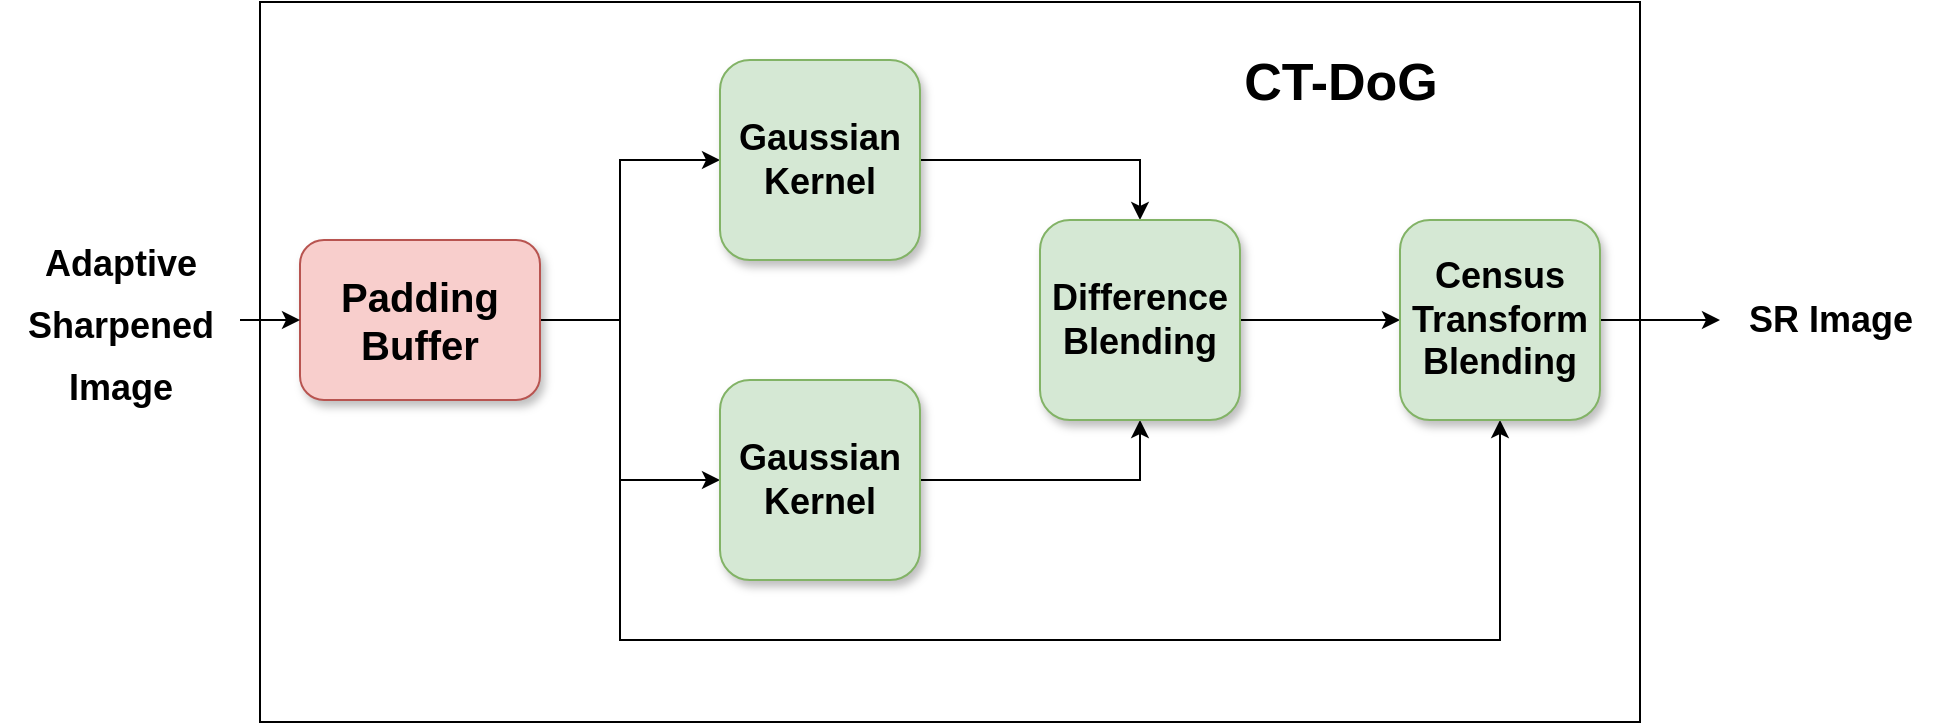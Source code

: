 <mxfile version="20.2.0" type="device"><diagram id="rAdnJXNQ0yLeRrlQBm7K" name="Page-1"><mxGraphModel dx="1116" dy="1649" grid="1" gridSize="10" guides="1" tooltips="1" connect="1" arrows="1" fold="1" page="1" pageScale="1" pageWidth="1169" pageHeight="827" math="0" shadow="0"><root><mxCell id="0"/><mxCell id="1" parent="0"/><mxCell id="5sFPpT8dqs3E7QFUfp82-14" value="" style="rounded=0;whiteSpace=wrap;html=1;shadow=0;fontSize=18;fillColor=none;" vertex="1" parent="1"><mxGeometry x="150" y="240" width="690" height="360" as="geometry"/></mxCell><mxCell id="5sFPpT8dqs3E7QFUfp82-5" value="" style="edgeStyle=orthogonalEdgeStyle;rounded=0;orthogonalLoop=1;jettySize=auto;html=1;fontSize=20;" edge="1" parent="1" source="5sFPpT8dqs3E7QFUfp82-1" target="5sFPpT8dqs3E7QFUfp82-4"><mxGeometry relative="1" as="geometry"><Array as="points"><mxPoint x="330" y="399"/><mxPoint x="330" y="319"/></Array></mxGeometry></mxCell><mxCell id="5sFPpT8dqs3E7QFUfp82-7" style="edgeStyle=orthogonalEdgeStyle;rounded=0;orthogonalLoop=1;jettySize=auto;html=1;entryX=0;entryY=0.5;entryDx=0;entryDy=0;fontSize=18;" edge="1" parent="1" source="5sFPpT8dqs3E7QFUfp82-1" target="5sFPpT8dqs3E7QFUfp82-6"><mxGeometry relative="1" as="geometry"><Array as="points"><mxPoint x="330" y="399"/><mxPoint x="330" y="479"/></Array></mxGeometry></mxCell><mxCell id="5sFPpT8dqs3E7QFUfp82-13" style="edgeStyle=orthogonalEdgeStyle;rounded=0;orthogonalLoop=1;jettySize=auto;html=1;entryX=0.5;entryY=1;entryDx=0;entryDy=0;fontSize=18;" edge="1" parent="1" source="5sFPpT8dqs3E7QFUfp82-1" target="5sFPpT8dqs3E7QFUfp82-11"><mxGeometry relative="1" as="geometry"><Array as="points"><mxPoint x="330" y="399"/><mxPoint x="330" y="559"/><mxPoint x="770" y="559"/></Array></mxGeometry></mxCell><mxCell id="5sFPpT8dqs3E7QFUfp82-1" value="&lt;b&gt;&lt;font style=&quot;font-size: 20px;&quot;&gt;Padding Buffer&lt;/font&gt;&lt;/b&gt;" style="rounded=1;whiteSpace=wrap;html=1;shadow=1;fillColor=#f8cecc;strokeColor=#b85450;" vertex="1" parent="1"><mxGeometry x="170" y="359" width="120" height="80" as="geometry"/></mxCell><mxCell id="5sFPpT8dqs3E7QFUfp82-9" style="edgeStyle=orthogonalEdgeStyle;rounded=0;orthogonalLoop=1;jettySize=auto;html=1;entryX=0.5;entryY=0;entryDx=0;entryDy=0;fontSize=18;" edge="1" parent="1" source="5sFPpT8dqs3E7QFUfp82-4" target="5sFPpT8dqs3E7QFUfp82-8"><mxGeometry relative="1" as="geometry"/></mxCell><mxCell id="5sFPpT8dqs3E7QFUfp82-4" value="&lt;b&gt;&lt;font style=&quot;font-size: 18px;&quot;&gt;Gaussian Kernel&lt;/font&gt;&lt;/b&gt;" style="whiteSpace=wrap;html=1;fillColor=#d5e8d4;strokeColor=#82b366;rounded=1;shadow=1;" vertex="1" parent="1"><mxGeometry x="380" y="269" width="100" height="100" as="geometry"/></mxCell><mxCell id="5sFPpT8dqs3E7QFUfp82-10" style="edgeStyle=orthogonalEdgeStyle;rounded=0;orthogonalLoop=1;jettySize=auto;html=1;entryX=0.5;entryY=1;entryDx=0;entryDy=0;fontSize=18;" edge="1" parent="1" source="5sFPpT8dqs3E7QFUfp82-6" target="5sFPpT8dqs3E7QFUfp82-8"><mxGeometry relative="1" as="geometry"/></mxCell><mxCell id="5sFPpT8dqs3E7QFUfp82-6" value="&lt;b&gt;&lt;font style=&quot;font-size: 18px;&quot;&gt;Gaussian Kernel&lt;/font&gt;&lt;/b&gt;" style="whiteSpace=wrap;html=1;fillColor=#d5e8d4;strokeColor=#82b366;rounded=1;shadow=1;" vertex="1" parent="1"><mxGeometry x="380" y="429" width="100" height="100" as="geometry"/></mxCell><mxCell id="5sFPpT8dqs3E7QFUfp82-12" style="edgeStyle=orthogonalEdgeStyle;rounded=0;orthogonalLoop=1;jettySize=auto;html=1;entryX=0;entryY=0.5;entryDx=0;entryDy=0;fontSize=18;" edge="1" parent="1" source="5sFPpT8dqs3E7QFUfp82-8" target="5sFPpT8dqs3E7QFUfp82-11"><mxGeometry relative="1" as="geometry"/></mxCell><mxCell id="5sFPpT8dqs3E7QFUfp82-8" value="&lt;b&gt;&lt;font style=&quot;font-size: 18px;&quot;&gt;Difference Blending&lt;br&gt;&lt;/font&gt;&lt;/b&gt;" style="whiteSpace=wrap;html=1;fillColor=#d5e8d4;strokeColor=#82b366;rounded=1;shadow=1;" vertex="1" parent="1"><mxGeometry x="540" y="349" width="100" height="100" as="geometry"/></mxCell><mxCell id="5sFPpT8dqs3E7QFUfp82-19" style="edgeStyle=orthogonalEdgeStyle;rounded=0;orthogonalLoop=1;jettySize=auto;html=1;fontSize=18;" edge="1" parent="1" source="5sFPpT8dqs3E7QFUfp82-11" target="5sFPpT8dqs3E7QFUfp82-18"><mxGeometry relative="1" as="geometry"/></mxCell><mxCell id="5sFPpT8dqs3E7QFUfp82-11" value="&lt;b&gt;&lt;font style=&quot;font-size: 18px;&quot;&gt;Census Transform Blending&lt;br&gt;&lt;/font&gt;&lt;/b&gt;" style="whiteSpace=wrap;html=1;fillColor=#d5e8d4;strokeColor=#82b366;rounded=1;shadow=1;" vertex="1" parent="1"><mxGeometry x="720" y="349" width="100" height="100" as="geometry"/></mxCell><mxCell id="5sFPpT8dqs3E7QFUfp82-15" value="&lt;b&gt;&lt;font style=&quot;font-size: 26px;&quot;&gt;CT-DoG&lt;/font&gt;&lt;/b&gt;" style="text;html=1;align=center;verticalAlign=middle;resizable=0;points=[];autosize=1;strokeColor=none;fillColor=none;fontSize=18;" vertex="1" parent="1"><mxGeometry x="630" y="260" width="120" height="40" as="geometry"/></mxCell><mxCell id="5sFPpT8dqs3E7QFUfp82-17" style="edgeStyle=orthogonalEdgeStyle;rounded=0;orthogonalLoop=1;jettySize=auto;html=1;fontSize=18;" edge="1" parent="1" source="5sFPpT8dqs3E7QFUfp82-16" target="5sFPpT8dqs3E7QFUfp82-1"><mxGeometry relative="1" as="geometry"/></mxCell><mxCell id="5sFPpT8dqs3E7QFUfp82-16" value="&lt;font style=&quot;font-size: 18px;&quot;&gt;&lt;b&gt;Adaptive&lt;br&gt;Sharpened&lt;br&gt;Image&lt;/b&gt;&lt;/font&gt;" style="text;html=1;align=center;verticalAlign=middle;resizable=0;points=[];autosize=1;strokeColor=none;fillColor=none;fontSize=26;" vertex="1" parent="1"><mxGeometry x="20" y="344" width="120" height="110" as="geometry"/></mxCell><mxCell id="5sFPpT8dqs3E7QFUfp82-18" value="&lt;b&gt;SR Image&lt;/b&gt;" style="text;html=1;align=center;verticalAlign=middle;resizable=0;points=[];autosize=1;strokeColor=none;fillColor=none;fontSize=18;" vertex="1" parent="1"><mxGeometry x="880" y="379" width="110" height="40" as="geometry"/></mxCell></root></mxGraphModel></diagram></mxfile>